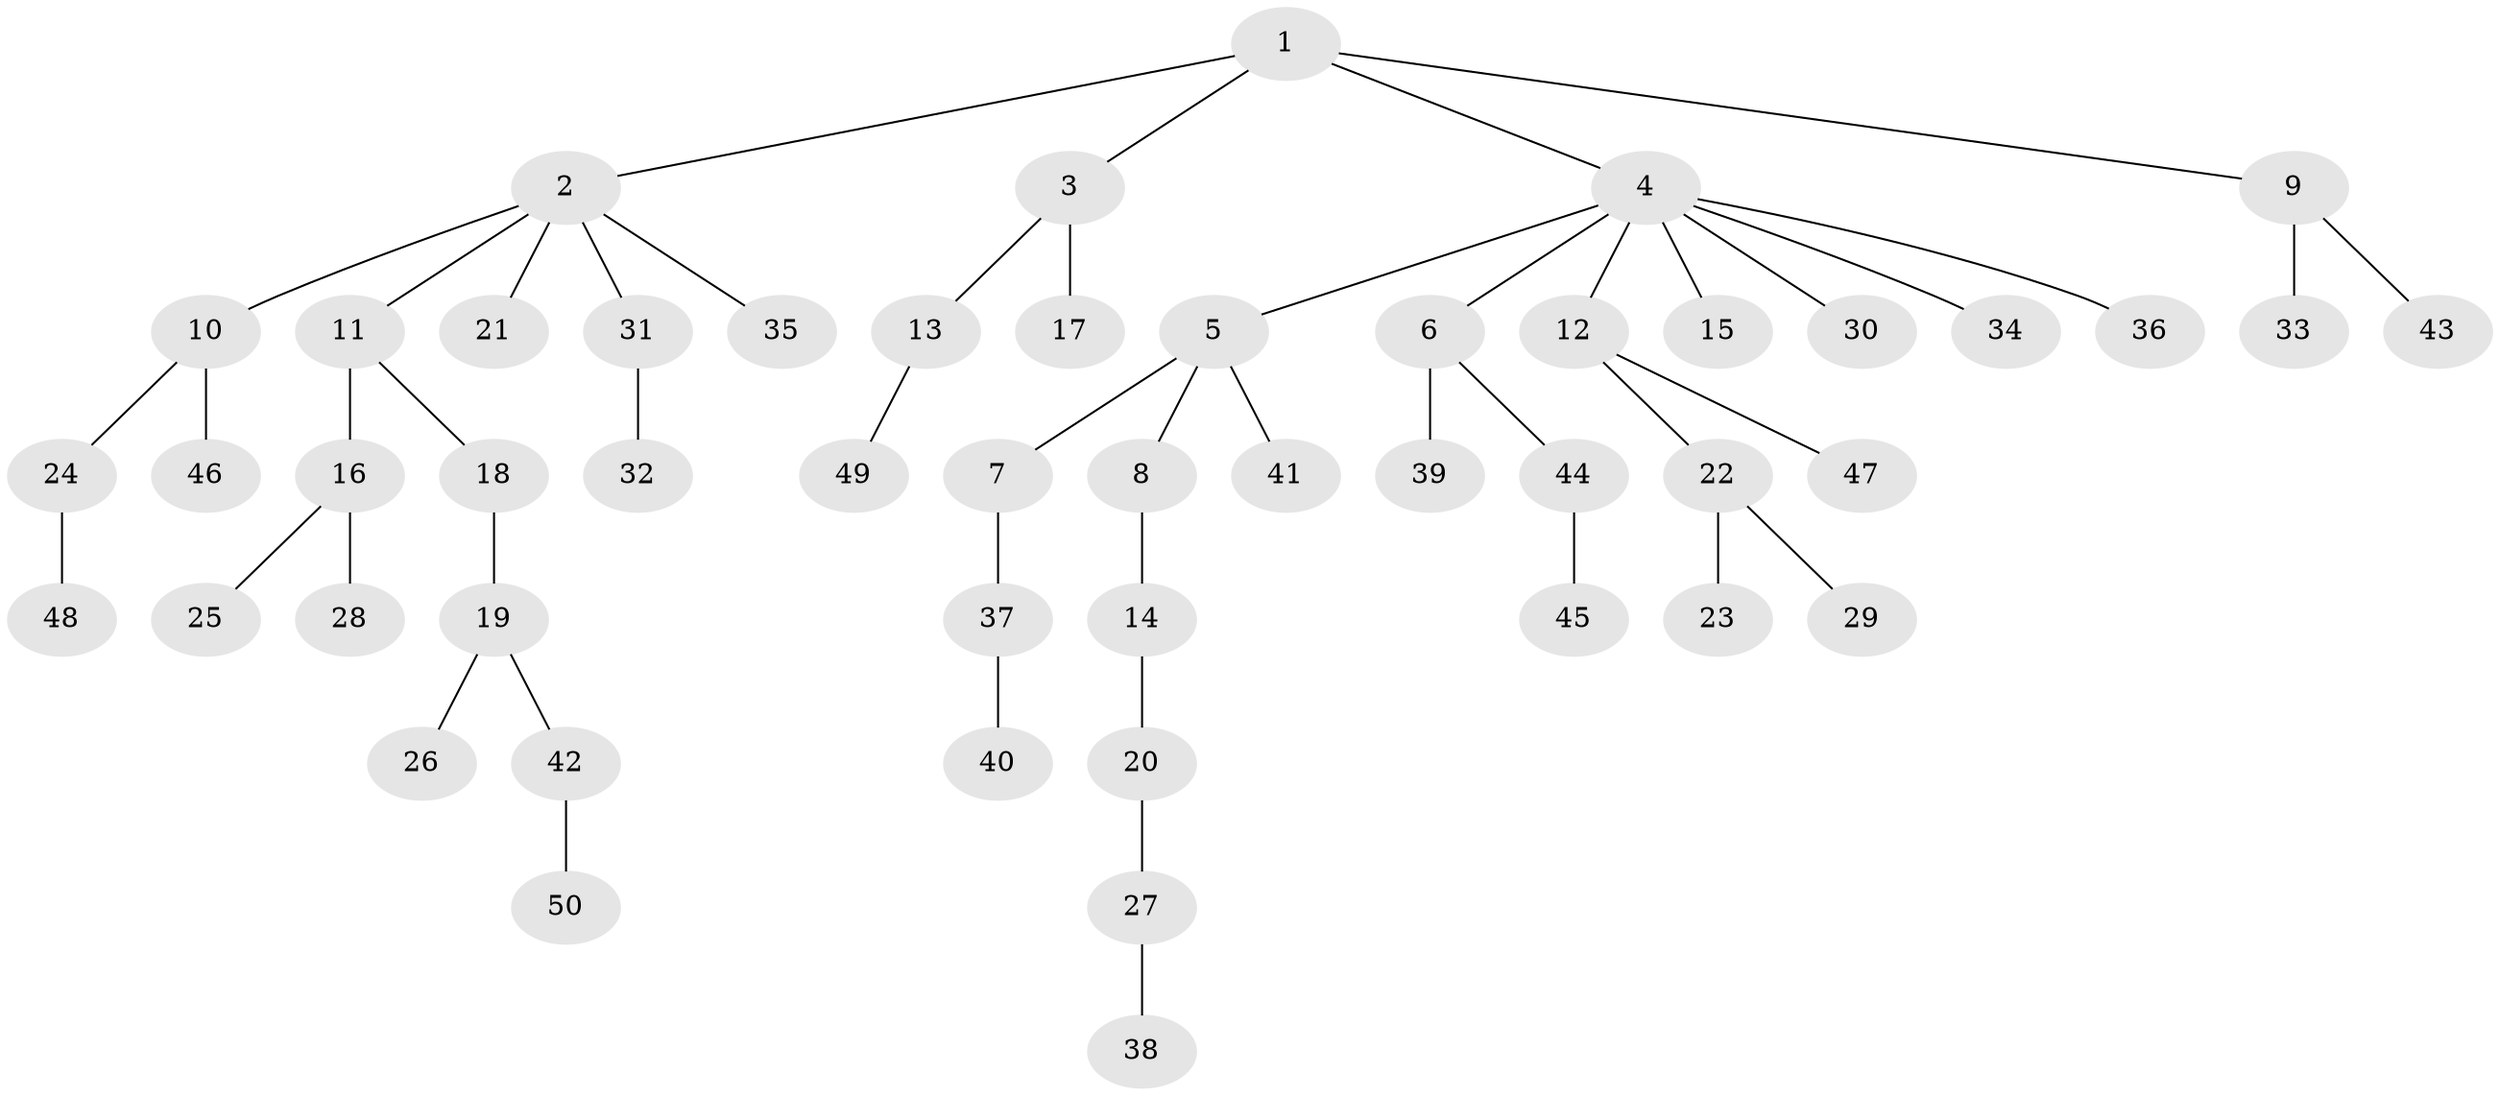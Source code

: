 // original degree distribution, {5: 0.03, 7: 0.01, 3: 0.13, 6: 0.01, 4: 0.07, 2: 0.28, 1: 0.47}
// Generated by graph-tools (version 1.1) at 2025/51/03/04/25 22:51:25]
// undirected, 50 vertices, 49 edges
graph export_dot {
  node [color=gray90,style=filled];
  1;
  2;
  3;
  4;
  5;
  6;
  7;
  8;
  9;
  10;
  11;
  12;
  13;
  14;
  15;
  16;
  17;
  18;
  19;
  20;
  21;
  22;
  23;
  24;
  25;
  26;
  27;
  28;
  29;
  30;
  31;
  32;
  33;
  34;
  35;
  36;
  37;
  38;
  39;
  40;
  41;
  42;
  43;
  44;
  45;
  46;
  47;
  48;
  49;
  50;
  1 -- 2 [weight=1.0];
  1 -- 3 [weight=1.0];
  1 -- 4 [weight=1.0];
  1 -- 9 [weight=1.0];
  2 -- 10 [weight=1.0];
  2 -- 11 [weight=1.0];
  2 -- 21 [weight=1.0];
  2 -- 31 [weight=1.0];
  2 -- 35 [weight=1.0];
  3 -- 13 [weight=1.0];
  3 -- 17 [weight=2.0];
  4 -- 5 [weight=1.0];
  4 -- 6 [weight=1.0];
  4 -- 12 [weight=1.0];
  4 -- 15 [weight=1.0];
  4 -- 30 [weight=1.0];
  4 -- 34 [weight=1.0];
  4 -- 36 [weight=1.0];
  5 -- 7 [weight=1.0];
  5 -- 8 [weight=2.0];
  5 -- 41 [weight=1.0];
  6 -- 39 [weight=2.0];
  6 -- 44 [weight=1.0];
  7 -- 37 [weight=1.0];
  8 -- 14 [weight=1.0];
  9 -- 33 [weight=2.0];
  9 -- 43 [weight=1.0];
  10 -- 24 [weight=1.0];
  10 -- 46 [weight=1.0];
  11 -- 16 [weight=1.0];
  11 -- 18 [weight=1.0];
  12 -- 22 [weight=2.0];
  12 -- 47 [weight=1.0];
  13 -- 49 [weight=1.0];
  14 -- 20 [weight=1.0];
  16 -- 25 [weight=1.0];
  16 -- 28 [weight=1.0];
  18 -- 19 [weight=1.0];
  19 -- 26 [weight=1.0];
  19 -- 42 [weight=1.0];
  20 -- 27 [weight=1.0];
  22 -- 23 [weight=1.0];
  22 -- 29 [weight=1.0];
  24 -- 48 [weight=1.0];
  27 -- 38 [weight=1.0];
  31 -- 32 [weight=1.0];
  37 -- 40 [weight=1.0];
  42 -- 50 [weight=1.0];
  44 -- 45 [weight=1.0];
}
